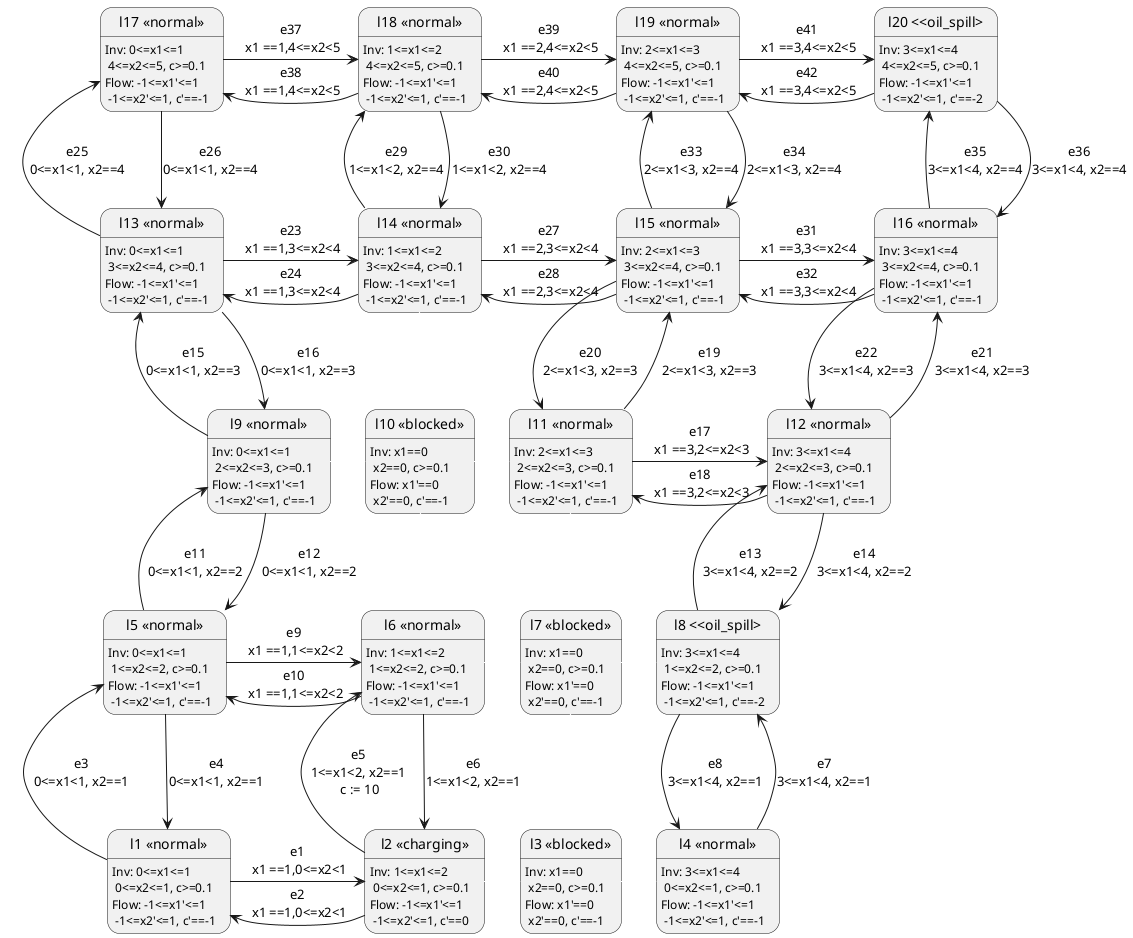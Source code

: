 @startuml model_23.puml
skinparam state {
  BackgroundColor<<normal>> White
  BackgroundColor<<barrier>> Red
  BackgroundColor<<oil_spill>> Yellow
  BackgroundColor<<charging>> Green
}

state "l1 <<normal>>" as loc1:Inv: 0<=x1<=1\n 0<=x2<=1, c>=0.1\nFlow: -1<=x1'<=1 \n -1<=x2'<=1, c'==-1
state "l2 <<charging>>" as loc2:Inv: 1<=x1<=2\n 0<=x2<=1, c>=0.1\nFlow: -1<=x1'<=1 \n -1<=x2'<=1, c'==0
state "l3 <<blocked>>" as loc3:Inv: x1==0 \n x2==0, c>=0.1\nFlow: x1'==0 \n x2'==0, c'==-1
state "l4 <<normal>>" as loc4:Inv: 3<=x1<=4\n 0<=x2<=1, c>=0.1\nFlow: -1<=x1'<=1 \n -1<=x2'<=1, c'==-1
state "l5 <<normal>>" as loc5:Inv: 0<=x1<=1\n 1<=x2<=2, c>=0.1\nFlow: -1<=x1'<=1 \n -1<=x2'<=1, c'==-1
state "l6 <<normal>>" as loc6:Inv: 1<=x1<=2\n 1<=x2<=2, c>=0.1\nFlow: -1<=x1'<=1 \n -1<=x2'<=1, c'==-1
state "l7 <<blocked>>" as loc7:Inv: x1==0 \n x2==0, c>=0.1\nFlow: x1'==0 \n x2'==0, c'==-1
state "l8 <<oil_spill>" as loc8:Inv: 3<=x1<=4\n 1<=x2<=2, c>=0.1\nFlow: -1<=x1'<=1 \n -1<=x2'<=1, c'==-2
state "l9 <<normal>>" as loc9:Inv: 0<=x1<=1\n 2<=x2<=3, c>=0.1\nFlow: -1<=x1'<=1 \n -1<=x2'<=1, c'==-1
state "l10 <<blocked>>" as loc10:Inv: x1==0 \n x2==0, c>=0.1\nFlow: x1'==0 \n x2'==0, c'==-1
state "l11 <<normal>>" as loc11:Inv: 2<=x1<=3\n 2<=x2<=3, c>=0.1\nFlow: -1<=x1'<=1 \n -1<=x2'<=1, c'==-1
state "l12 <<normal>>" as loc12:Inv: 3<=x1<=4\n 2<=x2<=3, c>=0.1\nFlow: -1<=x1'<=1 \n -1<=x2'<=1, c'==-1
state "l13 <<normal>>" as loc13:Inv: 0<=x1<=1\n 3<=x2<=4, c>=0.1\nFlow: -1<=x1'<=1 \n -1<=x2'<=1, c'==-1
state "l14 <<normal>>" as loc14:Inv: 1<=x1<=2\n 3<=x2<=4, c>=0.1\nFlow: -1<=x1'<=1 \n -1<=x2'<=1, c'==-1
state "l15 <<normal>>" as loc15:Inv: 2<=x1<=3\n 3<=x2<=4, c>=0.1\nFlow: -1<=x1'<=1 \n -1<=x2'<=1, c'==-1
state "l16 <<normal>>" as loc16:Inv: 3<=x1<=4\n 3<=x2<=4, c>=0.1\nFlow: -1<=x1'<=1 \n -1<=x2'<=1, c'==-1
state "l17 <<normal>>" as loc17:Inv: 0<=x1<=1\n 4<=x2<=5, c>=0.1\nFlow: -1<=x1'<=1 \n -1<=x2'<=1, c'==-1
state "l18 <<normal>>" as loc18:Inv: 1<=x1<=2\n 4<=x2<=5, c>=0.1\nFlow: -1<=x1'<=1 \n -1<=x2'<=1, c'==-1
state "l19 <<normal>>" as loc19:Inv: 2<=x1<=3\n 4<=x2<=5, c>=0.1\nFlow: -1<=x1'<=1 \n -1<=x2'<=1, c'==-1
state "l20 <<oil_spill>" as loc20:Inv: 3<=x1<=4\n 4<=x2<=5, c>=0.1\nFlow: -1<=x1'<=1 \n -1<=x2'<=1, c'==-2

loc1 -right-> loc2: e1\n x1 ==1,0<=x2<1
loc2 -left-> loc1: e2\n x1 ==1,0<=x2<1
loc1 -up-> loc5: e3\n0<=x1<1, x2==1
loc5 -down-> loc1: e4\n0<=x1<1, x2==1
loc2-right[#white]->loc3
loc2 -up-> loc6: e5\n1<=x1<2, x2==1\n c := 10
loc6 -down-> loc2: e6\n1<=x1<2, x2==1
loc3-right[#white]->loc4
loc3-up[#white]->loc7
loc4 -up-> loc8: e7\n3<=x1<4, x2==1
loc8 -down-> loc4: e8\n3<=x1<4, x2==1
loc5 -right-> loc6: e9\n x1 ==1,1<=x2<2
loc6 -left-> loc5: e10\n x1 ==1,1<=x2<2
loc5 -up-> loc9: e11\n0<=x1<1, x2==2
loc9 -down-> loc5: e12\n0<=x1<1, x2==2
loc6-right[#white]->loc7
loc6-up[#white]->loc10
loc7-right[#white]->loc8
loc7-up[#white]->loc11
loc8 -up-> loc12: e13\n3<=x1<4, x2==2
loc12 -down-> loc8: e14\n3<=x1<4, x2==2
loc9-right[#white]->loc10
loc9 -up-> loc13: e15\n0<=x1<1, x2==3
loc13 -down-> loc9: e16\n0<=x1<1, x2==3
loc10-right[#white]->loc11
loc10-up[#white]->loc14
loc11 -right-> loc12: e17\n x1 ==3,2<=x2<3
loc12 -left-> loc11: e18\n x1 ==3,2<=x2<3
loc11 -up-> loc15: e19\n2<=x1<3, x2==3
loc15 -down-> loc11: e20\n2<=x1<3, x2==3
loc12 -up-> loc16: e21\n3<=x1<4, x2==3
loc16 -down-> loc12: e22\n3<=x1<4, x2==3
loc13 -right-> loc14: e23\n x1 ==1,3<=x2<4
loc14 -left-> loc13: e24\n x1 ==1,3<=x2<4
loc13 -up-> loc17: e25\n0<=x1<1, x2==4
loc17 -down-> loc13: e26\n0<=x1<1, x2==4
loc14 -right-> loc15: e27\n x1 ==2,3<=x2<4
loc15 -left-> loc14: e28\n x1 ==2,3<=x2<4
loc14 -up-> loc18: e29\n1<=x1<2, x2==4
loc18 -down-> loc14: e30\n1<=x1<2, x2==4
loc15 -right-> loc16: e31\n x1 ==3,3<=x2<4
loc16 -left-> loc15: e32\n x1 ==3,3<=x2<4
loc15 -up-> loc19: e33\n2<=x1<3, x2==4
loc19 -down-> loc15: e34\n2<=x1<3, x2==4
loc16 -up-> loc20: e35\n3<=x1<4, x2==4
loc20 -down-> loc16: e36\n3<=x1<4, x2==4
loc17 -right-> loc18: e37\n x1 ==1,4<=x2<5
loc18 -left-> loc17: e38\n x1 ==1,4<=x2<5
loc18 -right-> loc19: e39\n x1 ==2,4<=x2<5
loc19 -left-> loc18: e40\n x1 ==2,4<=x2<5
loc19 -right-> loc20: e41\n x1 ==3,4<=x2<5
loc20 -left-> loc19: e42\n x1 ==3,4<=x2<5
@enduml
